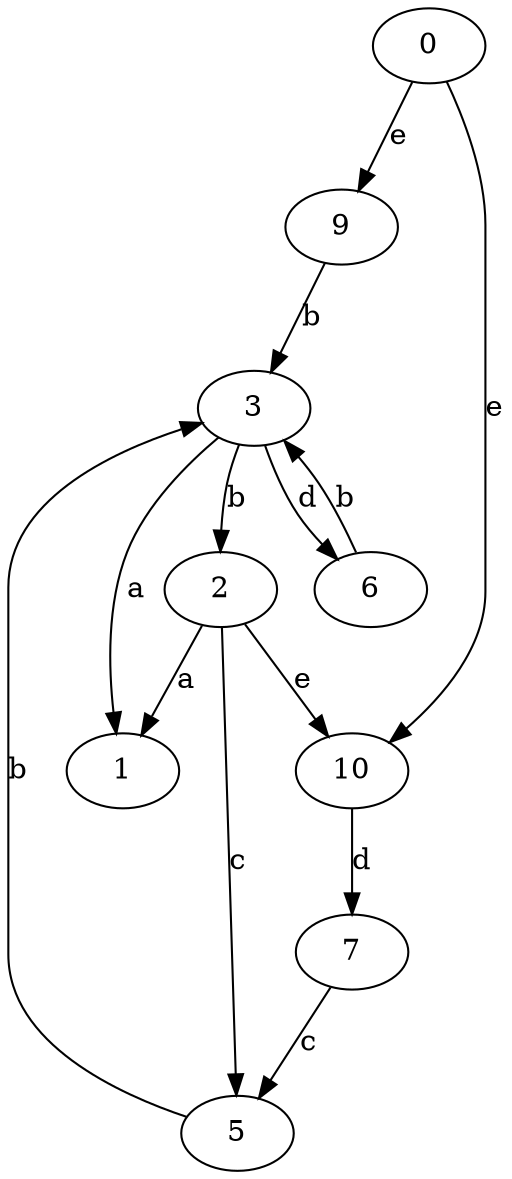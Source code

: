 strict digraph  {
0;
1;
2;
3;
5;
6;
7;
9;
10;
0 -> 9  [label=e];
0 -> 10  [label=e];
2 -> 1  [label=a];
2 -> 5  [label=c];
2 -> 10  [label=e];
3 -> 1  [label=a];
3 -> 2  [label=b];
3 -> 6  [label=d];
5 -> 3  [label=b];
6 -> 3  [label=b];
7 -> 5  [label=c];
9 -> 3  [label=b];
10 -> 7  [label=d];
}
